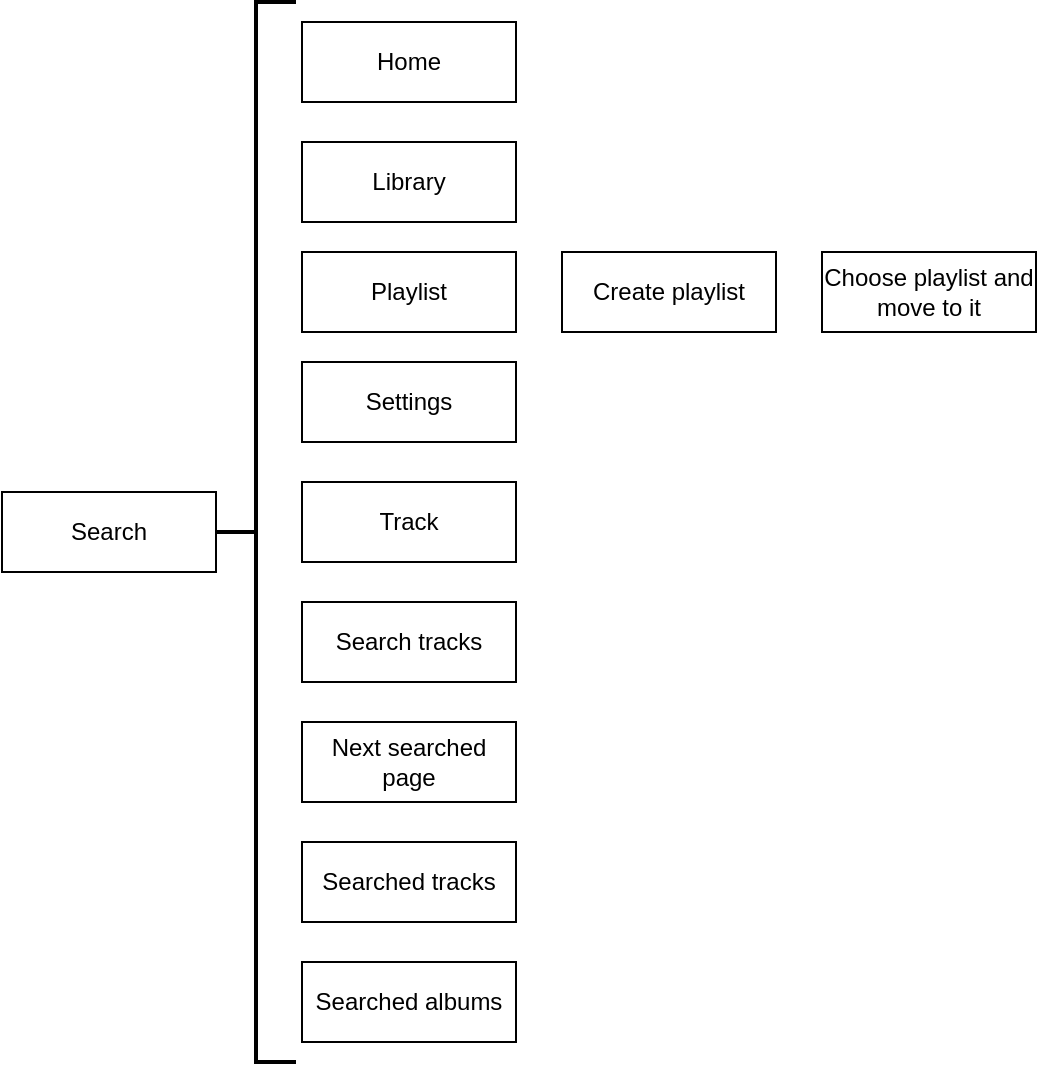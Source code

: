 <mxfile version="12.3.0" type="device" pages="1"><diagram id="Zzx3cYdNsmYqhE9zYs_l" name="Page-1"><mxGraphModel dx="1088" dy="568" grid="1" gridSize="10" guides="1" tooltips="1" connect="1" arrows="1" fold="1" page="1" pageScale="1" pageWidth="827" pageHeight="1169" math="0" shadow="0"><root><mxCell id="0"/><mxCell id="1" parent="0"/><mxCell id="FWjHkuy4wjgjQk0tnN4c-1" value="Search" style="rounded=0;whiteSpace=wrap;html=1;" vertex="1" parent="1"><mxGeometry y="285" width="107" height="40" as="geometry"/></mxCell><mxCell id="FWjHkuy4wjgjQk0tnN4c-2" value="Home" style="rounded=0;whiteSpace=wrap;html=1;" vertex="1" parent="1"><mxGeometry x="150" y="50" width="107" height="40" as="geometry"/></mxCell><mxCell id="FWjHkuy4wjgjQk0tnN4c-3" value="Library" style="rounded=0;whiteSpace=wrap;html=1;" vertex="1" parent="1"><mxGeometry x="150" y="110" width="107" height="40" as="geometry"/></mxCell><mxCell id="FWjHkuy4wjgjQk0tnN4c-4" value="Settings" style="rounded=0;whiteSpace=wrap;html=1;" vertex="1" parent="1"><mxGeometry x="150" y="220" width="107" height="40" as="geometry"/></mxCell><mxCell id="FWjHkuy4wjgjQk0tnN4c-6" value="Create playlist" style="rounded=0;whiteSpace=wrap;html=1;" vertex="1" parent="1"><mxGeometry x="280" y="165" width="107" height="40" as="geometry"/></mxCell><mxCell id="FWjHkuy4wjgjQk0tnN4c-7" value="Choose playlist and move to it" style="rounded=0;whiteSpace=wrap;html=1;" vertex="1" parent="1"><mxGeometry x="410" y="165" width="107" height="40" as="geometry"/></mxCell><mxCell id="FWjHkuy4wjgjQk0tnN4c-8" value="Search tracks" style="rounded=0;whiteSpace=wrap;html=1;" vertex="1" parent="1"><mxGeometry x="150" y="340" width="107" height="40" as="geometry"/></mxCell><mxCell id="FWjHkuy4wjgjQk0tnN4c-11" value="Track" style="rounded=0;whiteSpace=wrap;html=1;" vertex="1" parent="1"><mxGeometry x="150" y="280" width="107" height="40" as="geometry"/></mxCell><mxCell id="FWjHkuy4wjgjQk0tnN4c-22" value="" style="strokeWidth=2;html=1;shape=mxgraph.flowchart.annotation_2;align=left;labelPosition=right;pointerEvents=1;" vertex="1" parent="1"><mxGeometry x="107" y="40" width="40" height="530" as="geometry"/></mxCell><mxCell id="FWjHkuy4wjgjQk0tnN4c-25" value="Next searched page" style="rounded=0;whiteSpace=wrap;html=1;" vertex="1" parent="1"><mxGeometry x="150" y="400" width="107" height="40" as="geometry"/></mxCell><mxCell id="FWjHkuy4wjgjQk0tnN4c-27" value="Playlist" style="rounded=0;whiteSpace=wrap;html=1;" vertex="1" parent="1"><mxGeometry x="150" y="165" width="107" height="40" as="geometry"/></mxCell><mxCell id="FWjHkuy4wjgjQk0tnN4c-31" value="Searched tracks" style="rounded=0;whiteSpace=wrap;html=1;" vertex="1" parent="1"><mxGeometry x="150" y="460" width="107" height="40" as="geometry"/></mxCell><mxCell id="FWjHkuy4wjgjQk0tnN4c-32" value="Searched albums" style="rounded=0;whiteSpace=wrap;html=1;" vertex="1" parent="1"><mxGeometry x="150" y="520" width="107" height="40" as="geometry"/></mxCell></root></mxGraphModel></diagram></mxfile>